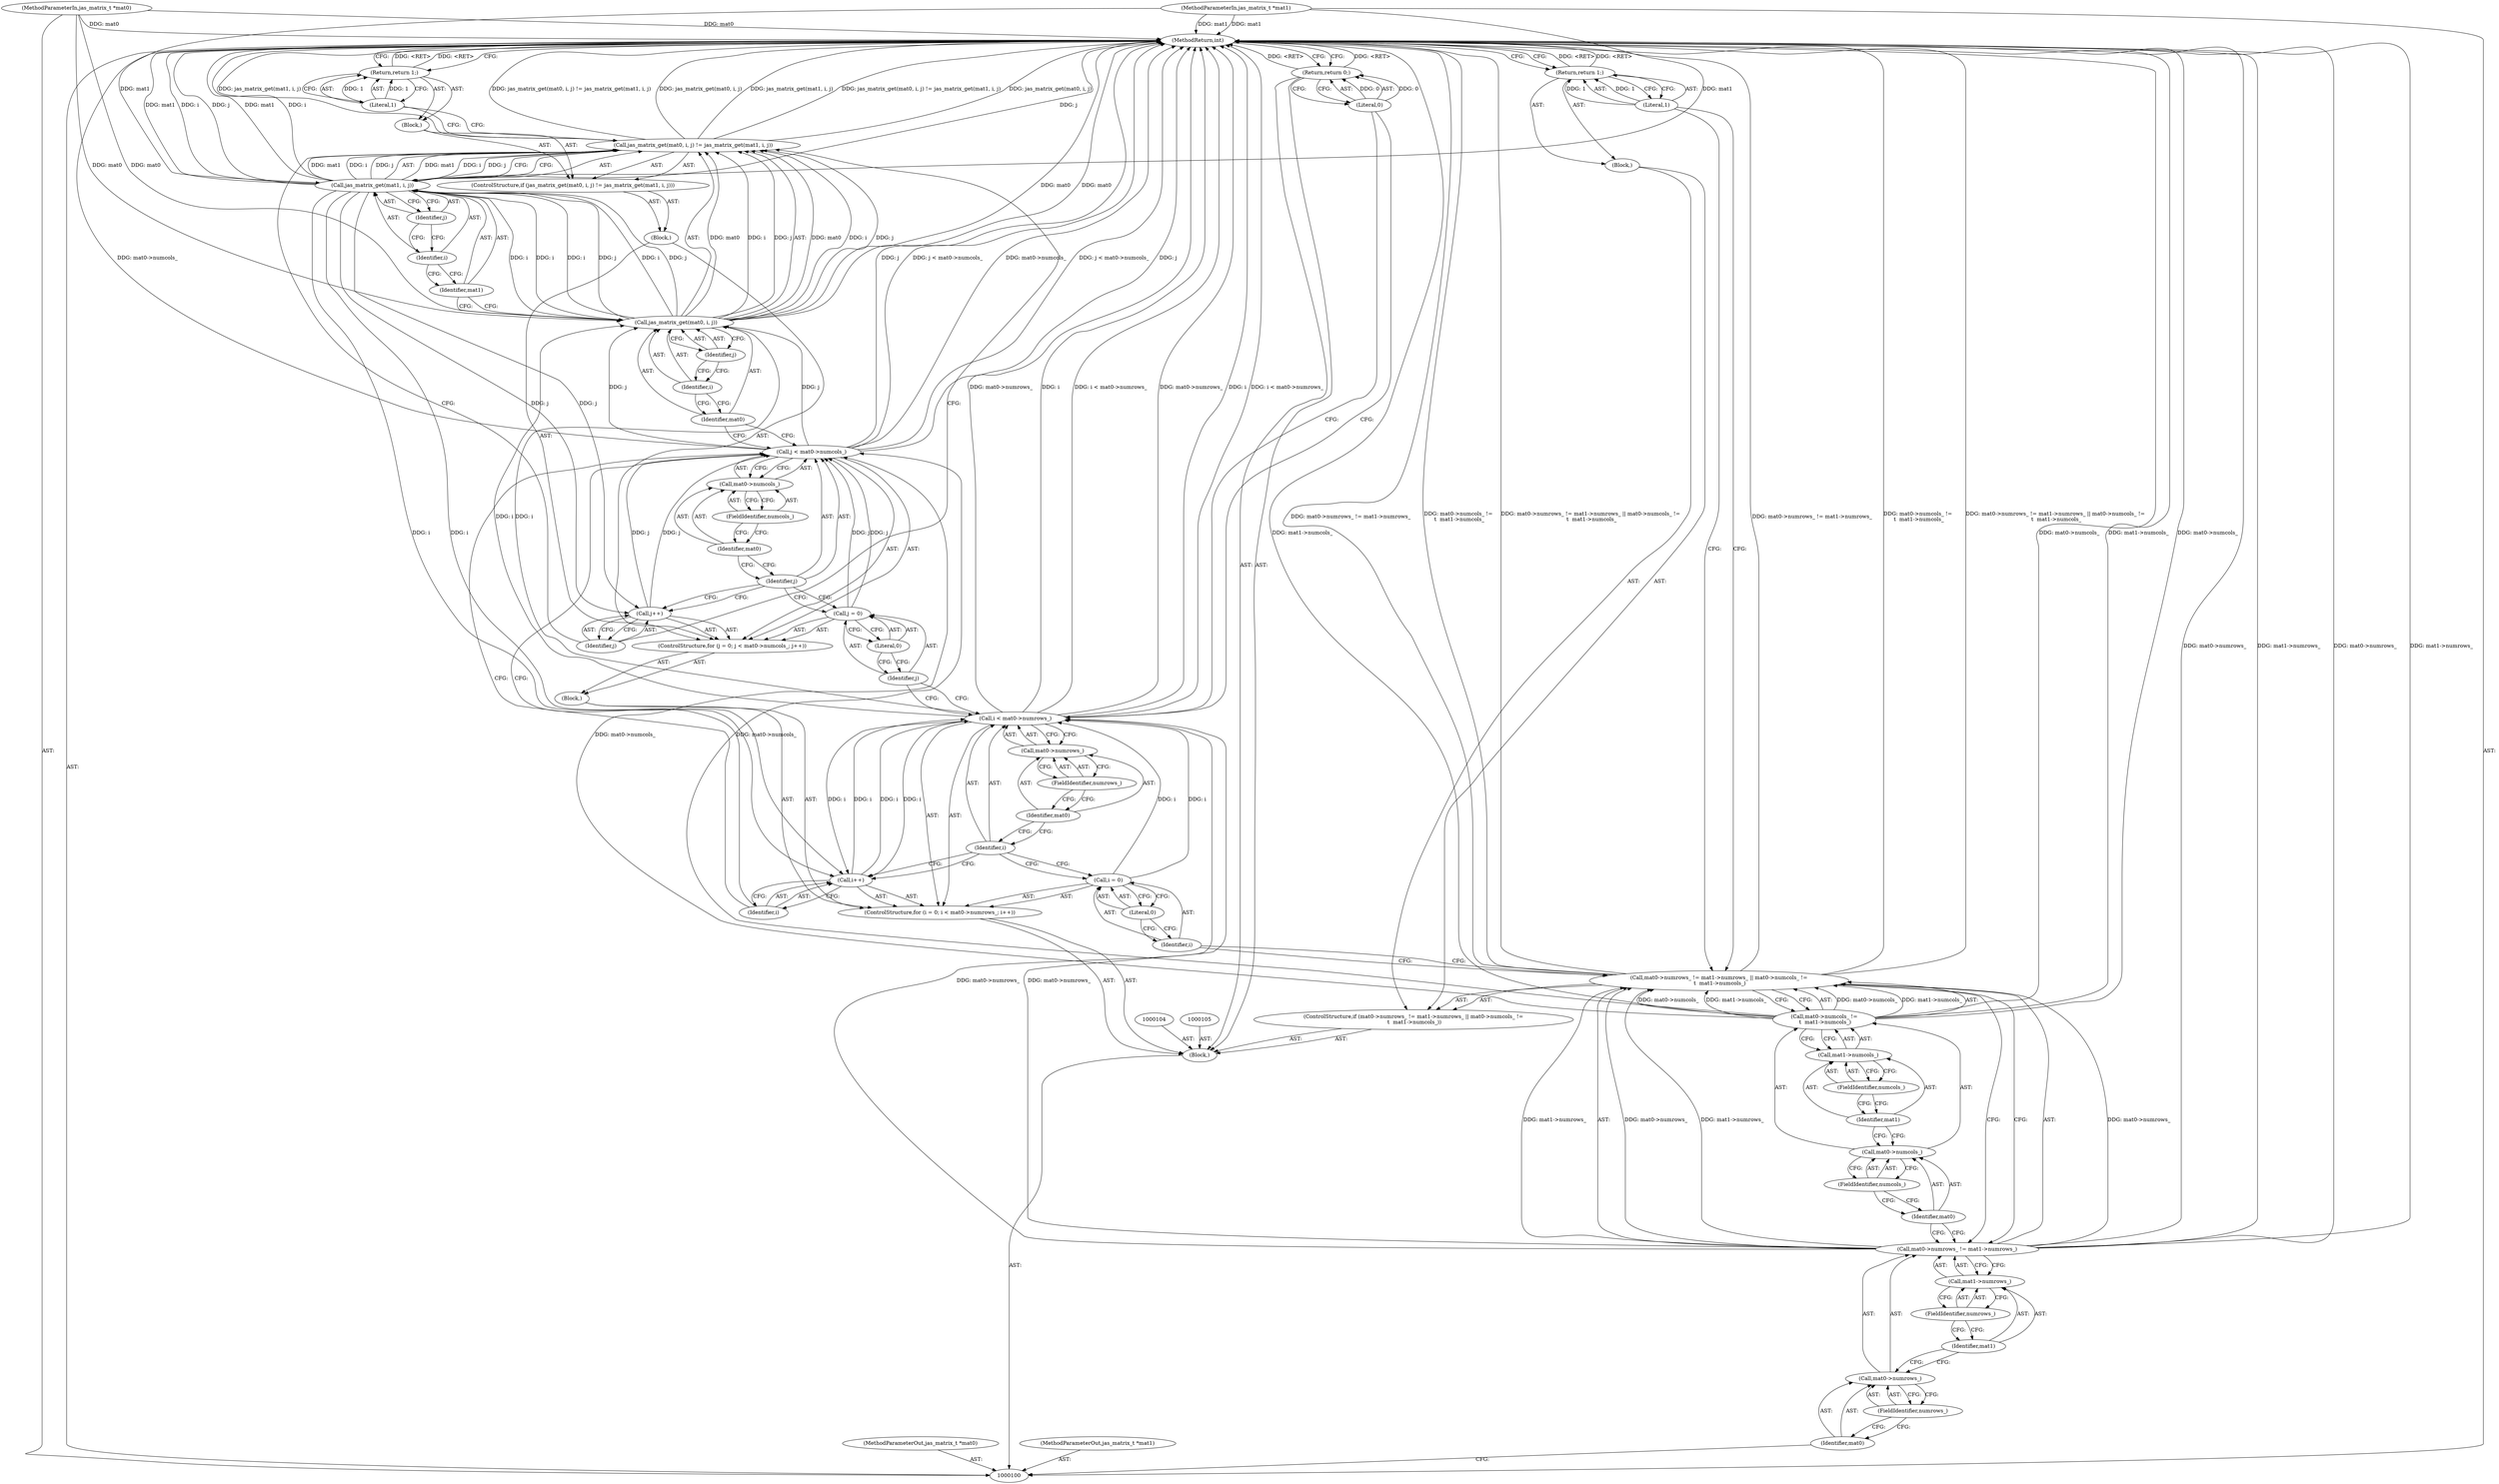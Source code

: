 digraph "0_jasper_d42b2388f7f8e0332c846675133acea151fc557a_19" {
"1000164" [label="(MethodReturn,int)"];
"1000101" [label="(MethodParameterIn,jas_matrix_t *mat0)"];
"1000205" [label="(MethodParameterOut,jas_matrix_t *mat0)"];
"1000102" [label="(MethodParameterIn,jas_matrix_t *mat1)"];
"1000206" [label="(MethodParameterOut,jas_matrix_t *mat1)"];
"1000125" [label="(ControlStructure,for (i = 0; i < mat0->numrows_; i++))"];
"1000128" [label="(Literal,0)"];
"1000129" [label="(Call,i < mat0->numrows_)"];
"1000130" [label="(Identifier,i)"];
"1000131" [label="(Call,mat0->numrows_)"];
"1000132" [label="(Identifier,mat0)"];
"1000133" [label="(FieldIdentifier,numrows_)"];
"1000134" [label="(Call,i++)"];
"1000135" [label="(Identifier,i)"];
"1000136" [label="(Block,)"];
"1000126" [label="(Call,i = 0)"];
"1000127" [label="(Identifier,i)"];
"1000140" [label="(Literal,0)"];
"1000141" [label="(Call,j < mat0->numcols_)"];
"1000142" [label="(Identifier,j)"];
"1000143" [label="(Call,mat0->numcols_)"];
"1000144" [label="(Identifier,mat0)"];
"1000137" [label="(ControlStructure,for (j = 0; j < mat0->numcols_; j++))"];
"1000145" [label="(FieldIdentifier,numcols_)"];
"1000146" [label="(Call,j++)"];
"1000147" [label="(Identifier,j)"];
"1000148" [label="(Block,)"];
"1000138" [label="(Call,j = 0)"];
"1000139" [label="(Identifier,j)"];
"1000152" [label="(Identifier,mat0)"];
"1000153" [label="(Identifier,i)"];
"1000149" [label="(ControlStructure,if (jas_matrix_get(mat0, i, j) != jas_matrix_get(mat1, i, j)))"];
"1000154" [label="(Identifier,j)"];
"1000155" [label="(Call,jas_matrix_get(mat1, i, j))"];
"1000156" [label="(Identifier,mat1)"];
"1000157" [label="(Identifier,i)"];
"1000158" [label="(Identifier,j)"];
"1000159" [label="(Block,)"];
"1000150" [label="(Call,jas_matrix_get(mat0, i, j) != jas_matrix_get(mat1, i, j))"];
"1000151" [label="(Call,jas_matrix_get(mat0, i, j))"];
"1000161" [label="(Literal,1)"];
"1000160" [label="(Return,return 1;)"];
"1000162" [label="(Return,return 0;)"];
"1000163" [label="(Literal,0)"];
"1000103" [label="(Block,)"];
"1000111" [label="(FieldIdentifier,numrows_)"];
"1000106" [label="(ControlStructure,if (mat0->numrows_ != mat1->numrows_ || mat0->numcols_ !=\n \t  mat1->numcols_))"];
"1000112" [label="(Call,mat1->numrows_)"];
"1000113" [label="(Identifier,mat1)"];
"1000114" [label="(FieldIdentifier,numrows_)"];
"1000115" [label="(Call,mat0->numcols_ !=\n \t  mat1->numcols_)"];
"1000116" [label="(Call,mat0->numcols_)"];
"1000117" [label="(Identifier,mat0)"];
"1000118" [label="(FieldIdentifier,numcols_)"];
"1000107" [label="(Call,mat0->numrows_ != mat1->numrows_ || mat0->numcols_ !=\n \t  mat1->numcols_)"];
"1000108" [label="(Call,mat0->numrows_ != mat1->numrows_)"];
"1000109" [label="(Call,mat0->numrows_)"];
"1000110" [label="(Identifier,mat0)"];
"1000121" [label="(FieldIdentifier,numcols_)"];
"1000122" [label="(Block,)"];
"1000119" [label="(Call,mat1->numcols_)"];
"1000120" [label="(Identifier,mat1)"];
"1000123" [label="(Return,return 1;)"];
"1000124" [label="(Literal,1)"];
"1000164" -> "1000100"  [label="AST: "];
"1000164" -> "1000123"  [label="CFG: "];
"1000164" -> "1000160"  [label="CFG: "];
"1000164" -> "1000162"  [label="CFG: "];
"1000162" -> "1000164"  [label="DDG: <RET>"];
"1000160" -> "1000164"  [label="DDG: <RET>"];
"1000141" -> "1000164"  [label="DDG: j"];
"1000141" -> "1000164"  [label="DDG: j < mat0->numcols_"];
"1000141" -> "1000164"  [label="DDG: mat0->numcols_"];
"1000107" -> "1000164"  [label="DDG: mat0->numrows_ != mat1->numrows_"];
"1000107" -> "1000164"  [label="DDG: mat0->numcols_ !=\n \t  mat1->numcols_"];
"1000107" -> "1000164"  [label="DDG: mat0->numrows_ != mat1->numrows_ || mat0->numcols_ !=\n \t  mat1->numcols_"];
"1000155" -> "1000164"  [label="DDG: i"];
"1000155" -> "1000164"  [label="DDG: j"];
"1000155" -> "1000164"  [label="DDG: mat1"];
"1000151" -> "1000164"  [label="DDG: mat0"];
"1000101" -> "1000164"  [label="DDG: mat0"];
"1000150" -> "1000164"  [label="DDG: jas_matrix_get(mat0, i, j) != jas_matrix_get(mat1, i, j)"];
"1000150" -> "1000164"  [label="DDG: jas_matrix_get(mat0, i, j)"];
"1000150" -> "1000164"  [label="DDG: jas_matrix_get(mat1, i, j)"];
"1000115" -> "1000164"  [label="DDG: mat1->numcols_"];
"1000115" -> "1000164"  [label="DDG: mat0->numcols_"];
"1000108" -> "1000164"  [label="DDG: mat0->numrows_"];
"1000108" -> "1000164"  [label="DDG: mat1->numrows_"];
"1000129" -> "1000164"  [label="DDG: mat0->numrows_"];
"1000129" -> "1000164"  [label="DDG: i"];
"1000129" -> "1000164"  [label="DDG: i < mat0->numrows_"];
"1000102" -> "1000164"  [label="DDG: mat1"];
"1000123" -> "1000164"  [label="DDG: <RET>"];
"1000101" -> "1000100"  [label="AST: "];
"1000101" -> "1000164"  [label="DDG: mat0"];
"1000101" -> "1000151"  [label="DDG: mat0"];
"1000205" -> "1000100"  [label="AST: "];
"1000102" -> "1000100"  [label="AST: "];
"1000102" -> "1000164"  [label="DDG: mat1"];
"1000102" -> "1000155"  [label="DDG: mat1"];
"1000206" -> "1000100"  [label="AST: "];
"1000125" -> "1000103"  [label="AST: "];
"1000126" -> "1000125"  [label="AST: "];
"1000129" -> "1000125"  [label="AST: "];
"1000134" -> "1000125"  [label="AST: "];
"1000136" -> "1000125"  [label="AST: "];
"1000128" -> "1000126"  [label="AST: "];
"1000128" -> "1000127"  [label="CFG: "];
"1000126" -> "1000128"  [label="CFG: "];
"1000129" -> "1000125"  [label="AST: "];
"1000129" -> "1000131"  [label="CFG: "];
"1000130" -> "1000129"  [label="AST: "];
"1000131" -> "1000129"  [label="AST: "];
"1000139" -> "1000129"  [label="CFG: "];
"1000163" -> "1000129"  [label="CFG: "];
"1000129" -> "1000164"  [label="DDG: mat0->numrows_"];
"1000129" -> "1000164"  [label="DDG: i"];
"1000129" -> "1000164"  [label="DDG: i < mat0->numrows_"];
"1000126" -> "1000129"  [label="DDG: i"];
"1000134" -> "1000129"  [label="DDG: i"];
"1000108" -> "1000129"  [label="DDG: mat0->numrows_"];
"1000129" -> "1000134"  [label="DDG: i"];
"1000129" -> "1000151"  [label="DDG: i"];
"1000130" -> "1000129"  [label="AST: "];
"1000130" -> "1000126"  [label="CFG: "];
"1000130" -> "1000134"  [label="CFG: "];
"1000132" -> "1000130"  [label="CFG: "];
"1000131" -> "1000129"  [label="AST: "];
"1000131" -> "1000133"  [label="CFG: "];
"1000132" -> "1000131"  [label="AST: "];
"1000133" -> "1000131"  [label="AST: "];
"1000129" -> "1000131"  [label="CFG: "];
"1000132" -> "1000131"  [label="AST: "];
"1000132" -> "1000130"  [label="CFG: "];
"1000133" -> "1000132"  [label="CFG: "];
"1000133" -> "1000131"  [label="AST: "];
"1000133" -> "1000132"  [label="CFG: "];
"1000131" -> "1000133"  [label="CFG: "];
"1000134" -> "1000125"  [label="AST: "];
"1000134" -> "1000135"  [label="CFG: "];
"1000135" -> "1000134"  [label="AST: "];
"1000130" -> "1000134"  [label="CFG: "];
"1000134" -> "1000129"  [label="DDG: i"];
"1000129" -> "1000134"  [label="DDG: i"];
"1000155" -> "1000134"  [label="DDG: i"];
"1000135" -> "1000134"  [label="AST: "];
"1000135" -> "1000141"  [label="CFG: "];
"1000134" -> "1000135"  [label="CFG: "];
"1000136" -> "1000125"  [label="AST: "];
"1000137" -> "1000136"  [label="AST: "];
"1000126" -> "1000125"  [label="AST: "];
"1000126" -> "1000128"  [label="CFG: "];
"1000127" -> "1000126"  [label="AST: "];
"1000128" -> "1000126"  [label="AST: "];
"1000130" -> "1000126"  [label="CFG: "];
"1000126" -> "1000129"  [label="DDG: i"];
"1000127" -> "1000126"  [label="AST: "];
"1000127" -> "1000107"  [label="CFG: "];
"1000128" -> "1000127"  [label="CFG: "];
"1000140" -> "1000138"  [label="AST: "];
"1000140" -> "1000139"  [label="CFG: "];
"1000138" -> "1000140"  [label="CFG: "];
"1000141" -> "1000137"  [label="AST: "];
"1000141" -> "1000143"  [label="CFG: "];
"1000142" -> "1000141"  [label="AST: "];
"1000143" -> "1000141"  [label="AST: "];
"1000152" -> "1000141"  [label="CFG: "];
"1000135" -> "1000141"  [label="CFG: "];
"1000141" -> "1000164"  [label="DDG: j"];
"1000141" -> "1000164"  [label="DDG: j < mat0->numcols_"];
"1000141" -> "1000164"  [label="DDG: mat0->numcols_"];
"1000138" -> "1000141"  [label="DDG: j"];
"1000146" -> "1000141"  [label="DDG: j"];
"1000115" -> "1000141"  [label="DDG: mat0->numcols_"];
"1000141" -> "1000151"  [label="DDG: j"];
"1000142" -> "1000141"  [label="AST: "];
"1000142" -> "1000138"  [label="CFG: "];
"1000142" -> "1000146"  [label="CFG: "];
"1000144" -> "1000142"  [label="CFG: "];
"1000143" -> "1000141"  [label="AST: "];
"1000143" -> "1000145"  [label="CFG: "];
"1000144" -> "1000143"  [label="AST: "];
"1000145" -> "1000143"  [label="AST: "];
"1000141" -> "1000143"  [label="CFG: "];
"1000144" -> "1000143"  [label="AST: "];
"1000144" -> "1000142"  [label="CFG: "];
"1000145" -> "1000144"  [label="CFG: "];
"1000137" -> "1000136"  [label="AST: "];
"1000138" -> "1000137"  [label="AST: "];
"1000141" -> "1000137"  [label="AST: "];
"1000146" -> "1000137"  [label="AST: "];
"1000148" -> "1000137"  [label="AST: "];
"1000145" -> "1000143"  [label="AST: "];
"1000145" -> "1000144"  [label="CFG: "];
"1000143" -> "1000145"  [label="CFG: "];
"1000146" -> "1000137"  [label="AST: "];
"1000146" -> "1000147"  [label="CFG: "];
"1000147" -> "1000146"  [label="AST: "];
"1000142" -> "1000146"  [label="CFG: "];
"1000146" -> "1000141"  [label="DDG: j"];
"1000155" -> "1000146"  [label="DDG: j"];
"1000147" -> "1000146"  [label="AST: "];
"1000147" -> "1000150"  [label="CFG: "];
"1000146" -> "1000147"  [label="CFG: "];
"1000148" -> "1000137"  [label="AST: "];
"1000149" -> "1000148"  [label="AST: "];
"1000138" -> "1000137"  [label="AST: "];
"1000138" -> "1000140"  [label="CFG: "];
"1000139" -> "1000138"  [label="AST: "];
"1000140" -> "1000138"  [label="AST: "];
"1000142" -> "1000138"  [label="CFG: "];
"1000138" -> "1000141"  [label="DDG: j"];
"1000139" -> "1000138"  [label="AST: "];
"1000139" -> "1000129"  [label="CFG: "];
"1000140" -> "1000139"  [label="CFG: "];
"1000152" -> "1000151"  [label="AST: "];
"1000152" -> "1000141"  [label="CFG: "];
"1000153" -> "1000152"  [label="CFG: "];
"1000153" -> "1000151"  [label="AST: "];
"1000153" -> "1000152"  [label="CFG: "];
"1000154" -> "1000153"  [label="CFG: "];
"1000149" -> "1000148"  [label="AST: "];
"1000150" -> "1000149"  [label="AST: "];
"1000159" -> "1000149"  [label="AST: "];
"1000154" -> "1000151"  [label="AST: "];
"1000154" -> "1000153"  [label="CFG: "];
"1000151" -> "1000154"  [label="CFG: "];
"1000155" -> "1000150"  [label="AST: "];
"1000155" -> "1000158"  [label="CFG: "];
"1000156" -> "1000155"  [label="AST: "];
"1000157" -> "1000155"  [label="AST: "];
"1000158" -> "1000155"  [label="AST: "];
"1000150" -> "1000155"  [label="CFG: "];
"1000155" -> "1000164"  [label="DDG: i"];
"1000155" -> "1000164"  [label="DDG: j"];
"1000155" -> "1000164"  [label="DDG: mat1"];
"1000155" -> "1000134"  [label="DDG: i"];
"1000155" -> "1000146"  [label="DDG: j"];
"1000155" -> "1000151"  [label="DDG: i"];
"1000155" -> "1000150"  [label="DDG: mat1"];
"1000155" -> "1000150"  [label="DDG: i"];
"1000155" -> "1000150"  [label="DDG: j"];
"1000102" -> "1000155"  [label="DDG: mat1"];
"1000151" -> "1000155"  [label="DDG: i"];
"1000151" -> "1000155"  [label="DDG: j"];
"1000156" -> "1000155"  [label="AST: "];
"1000156" -> "1000151"  [label="CFG: "];
"1000157" -> "1000156"  [label="CFG: "];
"1000157" -> "1000155"  [label="AST: "];
"1000157" -> "1000156"  [label="CFG: "];
"1000158" -> "1000157"  [label="CFG: "];
"1000158" -> "1000155"  [label="AST: "];
"1000158" -> "1000157"  [label="CFG: "];
"1000155" -> "1000158"  [label="CFG: "];
"1000159" -> "1000149"  [label="AST: "];
"1000160" -> "1000159"  [label="AST: "];
"1000150" -> "1000149"  [label="AST: "];
"1000150" -> "1000155"  [label="CFG: "];
"1000151" -> "1000150"  [label="AST: "];
"1000155" -> "1000150"  [label="AST: "];
"1000161" -> "1000150"  [label="CFG: "];
"1000147" -> "1000150"  [label="CFG: "];
"1000150" -> "1000164"  [label="DDG: jas_matrix_get(mat0, i, j) != jas_matrix_get(mat1, i, j)"];
"1000150" -> "1000164"  [label="DDG: jas_matrix_get(mat0, i, j)"];
"1000150" -> "1000164"  [label="DDG: jas_matrix_get(mat1, i, j)"];
"1000151" -> "1000150"  [label="DDG: mat0"];
"1000151" -> "1000150"  [label="DDG: i"];
"1000151" -> "1000150"  [label="DDG: j"];
"1000155" -> "1000150"  [label="DDG: mat1"];
"1000155" -> "1000150"  [label="DDG: i"];
"1000155" -> "1000150"  [label="DDG: j"];
"1000151" -> "1000150"  [label="AST: "];
"1000151" -> "1000154"  [label="CFG: "];
"1000152" -> "1000151"  [label="AST: "];
"1000153" -> "1000151"  [label="AST: "];
"1000154" -> "1000151"  [label="AST: "];
"1000156" -> "1000151"  [label="CFG: "];
"1000151" -> "1000164"  [label="DDG: mat0"];
"1000151" -> "1000150"  [label="DDG: mat0"];
"1000151" -> "1000150"  [label="DDG: i"];
"1000151" -> "1000150"  [label="DDG: j"];
"1000101" -> "1000151"  [label="DDG: mat0"];
"1000129" -> "1000151"  [label="DDG: i"];
"1000155" -> "1000151"  [label="DDG: i"];
"1000141" -> "1000151"  [label="DDG: j"];
"1000151" -> "1000155"  [label="DDG: i"];
"1000151" -> "1000155"  [label="DDG: j"];
"1000161" -> "1000160"  [label="AST: "];
"1000161" -> "1000150"  [label="CFG: "];
"1000160" -> "1000161"  [label="CFG: "];
"1000161" -> "1000160"  [label="DDG: 1"];
"1000160" -> "1000159"  [label="AST: "];
"1000160" -> "1000161"  [label="CFG: "];
"1000161" -> "1000160"  [label="AST: "];
"1000164" -> "1000160"  [label="CFG: "];
"1000160" -> "1000164"  [label="DDG: <RET>"];
"1000161" -> "1000160"  [label="DDG: 1"];
"1000162" -> "1000103"  [label="AST: "];
"1000162" -> "1000163"  [label="CFG: "];
"1000163" -> "1000162"  [label="AST: "];
"1000164" -> "1000162"  [label="CFG: "];
"1000162" -> "1000164"  [label="DDG: <RET>"];
"1000163" -> "1000162"  [label="DDG: 0"];
"1000163" -> "1000162"  [label="AST: "];
"1000163" -> "1000129"  [label="CFG: "];
"1000162" -> "1000163"  [label="CFG: "];
"1000163" -> "1000162"  [label="DDG: 0"];
"1000103" -> "1000100"  [label="AST: "];
"1000104" -> "1000103"  [label="AST: "];
"1000105" -> "1000103"  [label="AST: "];
"1000106" -> "1000103"  [label="AST: "];
"1000125" -> "1000103"  [label="AST: "];
"1000162" -> "1000103"  [label="AST: "];
"1000111" -> "1000109"  [label="AST: "];
"1000111" -> "1000110"  [label="CFG: "];
"1000109" -> "1000111"  [label="CFG: "];
"1000106" -> "1000103"  [label="AST: "];
"1000107" -> "1000106"  [label="AST: "];
"1000122" -> "1000106"  [label="AST: "];
"1000112" -> "1000108"  [label="AST: "];
"1000112" -> "1000114"  [label="CFG: "];
"1000113" -> "1000112"  [label="AST: "];
"1000114" -> "1000112"  [label="AST: "];
"1000108" -> "1000112"  [label="CFG: "];
"1000113" -> "1000112"  [label="AST: "];
"1000113" -> "1000109"  [label="CFG: "];
"1000114" -> "1000113"  [label="CFG: "];
"1000114" -> "1000112"  [label="AST: "];
"1000114" -> "1000113"  [label="CFG: "];
"1000112" -> "1000114"  [label="CFG: "];
"1000115" -> "1000107"  [label="AST: "];
"1000115" -> "1000119"  [label="CFG: "];
"1000116" -> "1000115"  [label="AST: "];
"1000119" -> "1000115"  [label="AST: "];
"1000107" -> "1000115"  [label="CFG: "];
"1000115" -> "1000164"  [label="DDG: mat1->numcols_"];
"1000115" -> "1000164"  [label="DDG: mat0->numcols_"];
"1000115" -> "1000107"  [label="DDG: mat0->numcols_"];
"1000115" -> "1000107"  [label="DDG: mat1->numcols_"];
"1000115" -> "1000141"  [label="DDG: mat0->numcols_"];
"1000116" -> "1000115"  [label="AST: "];
"1000116" -> "1000118"  [label="CFG: "];
"1000117" -> "1000116"  [label="AST: "];
"1000118" -> "1000116"  [label="AST: "];
"1000120" -> "1000116"  [label="CFG: "];
"1000117" -> "1000116"  [label="AST: "];
"1000117" -> "1000108"  [label="CFG: "];
"1000118" -> "1000117"  [label="CFG: "];
"1000118" -> "1000116"  [label="AST: "];
"1000118" -> "1000117"  [label="CFG: "];
"1000116" -> "1000118"  [label="CFG: "];
"1000107" -> "1000106"  [label="AST: "];
"1000107" -> "1000108"  [label="CFG: "];
"1000107" -> "1000115"  [label="CFG: "];
"1000108" -> "1000107"  [label="AST: "];
"1000115" -> "1000107"  [label="AST: "];
"1000124" -> "1000107"  [label="CFG: "];
"1000127" -> "1000107"  [label="CFG: "];
"1000107" -> "1000164"  [label="DDG: mat0->numrows_ != mat1->numrows_"];
"1000107" -> "1000164"  [label="DDG: mat0->numcols_ !=\n \t  mat1->numcols_"];
"1000107" -> "1000164"  [label="DDG: mat0->numrows_ != mat1->numrows_ || mat0->numcols_ !=\n \t  mat1->numcols_"];
"1000108" -> "1000107"  [label="DDG: mat0->numrows_"];
"1000108" -> "1000107"  [label="DDG: mat1->numrows_"];
"1000115" -> "1000107"  [label="DDG: mat0->numcols_"];
"1000115" -> "1000107"  [label="DDG: mat1->numcols_"];
"1000108" -> "1000107"  [label="AST: "];
"1000108" -> "1000112"  [label="CFG: "];
"1000109" -> "1000108"  [label="AST: "];
"1000112" -> "1000108"  [label="AST: "];
"1000117" -> "1000108"  [label="CFG: "];
"1000107" -> "1000108"  [label="CFG: "];
"1000108" -> "1000164"  [label="DDG: mat0->numrows_"];
"1000108" -> "1000164"  [label="DDG: mat1->numrows_"];
"1000108" -> "1000107"  [label="DDG: mat0->numrows_"];
"1000108" -> "1000107"  [label="DDG: mat1->numrows_"];
"1000108" -> "1000129"  [label="DDG: mat0->numrows_"];
"1000109" -> "1000108"  [label="AST: "];
"1000109" -> "1000111"  [label="CFG: "];
"1000110" -> "1000109"  [label="AST: "];
"1000111" -> "1000109"  [label="AST: "];
"1000113" -> "1000109"  [label="CFG: "];
"1000110" -> "1000109"  [label="AST: "];
"1000110" -> "1000100"  [label="CFG: "];
"1000111" -> "1000110"  [label="CFG: "];
"1000121" -> "1000119"  [label="AST: "];
"1000121" -> "1000120"  [label="CFG: "];
"1000119" -> "1000121"  [label="CFG: "];
"1000122" -> "1000106"  [label="AST: "];
"1000123" -> "1000122"  [label="AST: "];
"1000119" -> "1000115"  [label="AST: "];
"1000119" -> "1000121"  [label="CFG: "];
"1000120" -> "1000119"  [label="AST: "];
"1000121" -> "1000119"  [label="AST: "];
"1000115" -> "1000119"  [label="CFG: "];
"1000120" -> "1000119"  [label="AST: "];
"1000120" -> "1000116"  [label="CFG: "];
"1000121" -> "1000120"  [label="CFG: "];
"1000123" -> "1000122"  [label="AST: "];
"1000123" -> "1000124"  [label="CFG: "];
"1000124" -> "1000123"  [label="AST: "];
"1000164" -> "1000123"  [label="CFG: "];
"1000123" -> "1000164"  [label="DDG: <RET>"];
"1000124" -> "1000123"  [label="DDG: 1"];
"1000124" -> "1000123"  [label="AST: "];
"1000124" -> "1000107"  [label="CFG: "];
"1000123" -> "1000124"  [label="CFG: "];
"1000124" -> "1000123"  [label="DDG: 1"];
}

